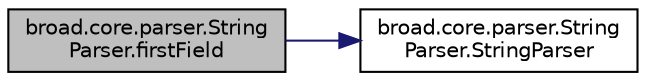 digraph "broad.core.parser.StringParser.firstField"
{
  edge [fontname="Helvetica",fontsize="10",labelfontname="Helvetica",labelfontsize="10"];
  node [fontname="Helvetica",fontsize="10",shape=record];
  rankdir="LR";
  Node1 [label="broad.core.parser.String\lParser.firstField",height=0.2,width=0.4,color="black", fillcolor="grey75", style="filled" fontcolor="black"];
  Node1 -> Node2 [color="midnightblue",fontsize="10",style="solid",fontname="Helvetica"];
  Node2 [label="broad.core.parser.String\lParser.StringParser",height=0.2,width=0.4,color="black", fillcolor="white", style="filled",URL="$classbroad_1_1core_1_1parser_1_1_string_parser.html#aa02fda8dd78bf419b8db9e0a6e523978"];
}
